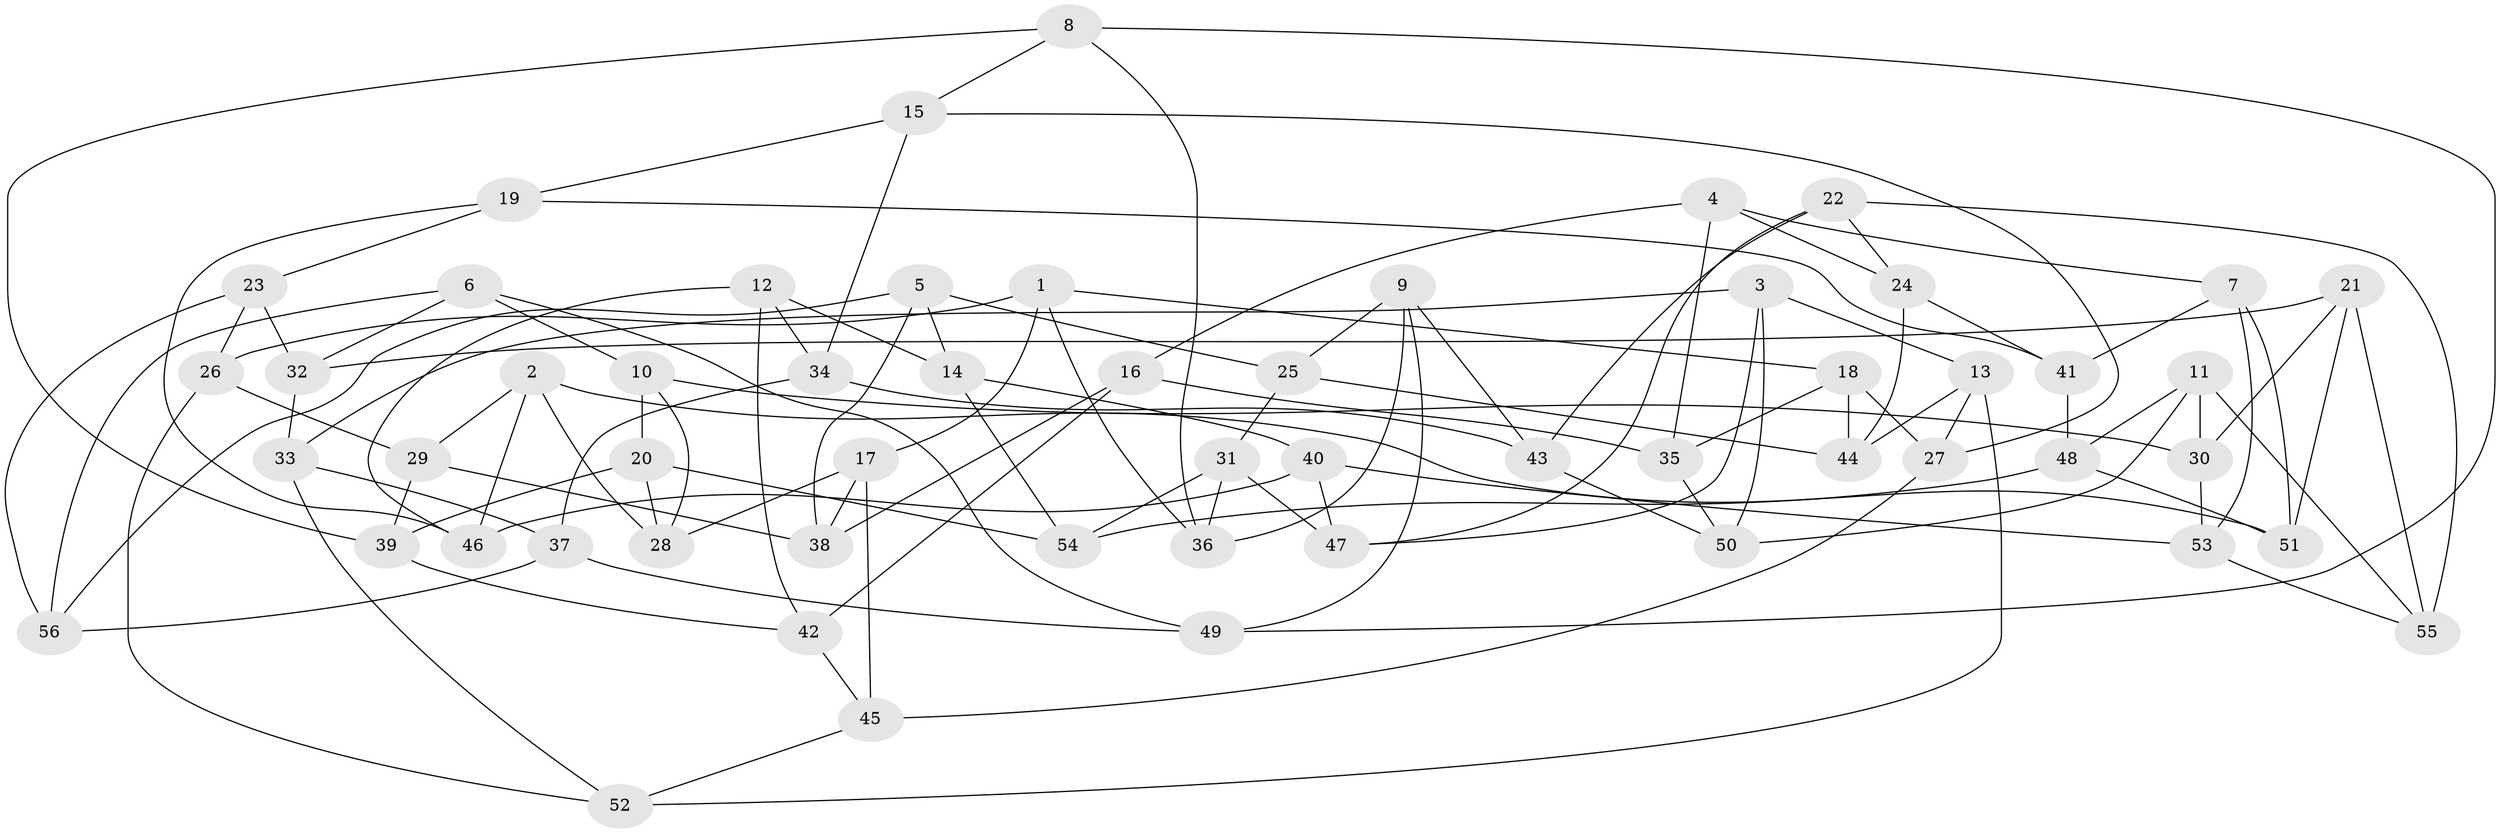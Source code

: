 // coarse degree distribution, {4: 0.30434782608695654, 6: 0.2608695652173913, 5: 0.21739130434782608, 7: 0.21739130434782608}
// Generated by graph-tools (version 1.1) at 2025/38/03/04/25 23:38:06]
// undirected, 56 vertices, 112 edges
graph export_dot {
  node [color=gray90,style=filled];
  1;
  2;
  3;
  4;
  5;
  6;
  7;
  8;
  9;
  10;
  11;
  12;
  13;
  14;
  15;
  16;
  17;
  18;
  19;
  20;
  21;
  22;
  23;
  24;
  25;
  26;
  27;
  28;
  29;
  30;
  31;
  32;
  33;
  34;
  35;
  36;
  37;
  38;
  39;
  40;
  41;
  42;
  43;
  44;
  45;
  46;
  47;
  48;
  49;
  50;
  51;
  52;
  53;
  54;
  55;
  56;
  1 -- 36;
  1 -- 18;
  1 -- 17;
  1 -- 26;
  2 -- 28;
  2 -- 29;
  2 -- 51;
  2 -- 46;
  3 -- 50;
  3 -- 13;
  3 -- 33;
  3 -- 47;
  4 -- 16;
  4 -- 24;
  4 -- 7;
  4 -- 35;
  5 -- 14;
  5 -- 38;
  5 -- 56;
  5 -- 25;
  6 -- 56;
  6 -- 49;
  6 -- 32;
  6 -- 10;
  7 -- 53;
  7 -- 51;
  7 -- 41;
  8 -- 49;
  8 -- 15;
  8 -- 39;
  8 -- 36;
  9 -- 49;
  9 -- 43;
  9 -- 36;
  9 -- 25;
  10 -- 30;
  10 -- 28;
  10 -- 20;
  11 -- 55;
  11 -- 48;
  11 -- 30;
  11 -- 50;
  12 -- 42;
  12 -- 46;
  12 -- 34;
  12 -- 14;
  13 -- 27;
  13 -- 52;
  13 -- 44;
  14 -- 54;
  14 -- 40;
  15 -- 27;
  15 -- 19;
  15 -- 34;
  16 -- 42;
  16 -- 38;
  16 -- 35;
  17 -- 45;
  17 -- 28;
  17 -- 38;
  18 -- 35;
  18 -- 27;
  18 -- 44;
  19 -- 41;
  19 -- 23;
  19 -- 46;
  20 -- 28;
  20 -- 39;
  20 -- 54;
  21 -- 30;
  21 -- 32;
  21 -- 51;
  21 -- 55;
  22 -- 24;
  22 -- 47;
  22 -- 43;
  22 -- 55;
  23 -- 26;
  23 -- 56;
  23 -- 32;
  24 -- 41;
  24 -- 44;
  25 -- 31;
  25 -- 44;
  26 -- 52;
  26 -- 29;
  27 -- 45;
  29 -- 38;
  29 -- 39;
  30 -- 53;
  31 -- 54;
  31 -- 47;
  31 -- 36;
  32 -- 33;
  33 -- 37;
  33 -- 52;
  34 -- 43;
  34 -- 37;
  35 -- 50;
  37 -- 49;
  37 -- 56;
  39 -- 42;
  40 -- 46;
  40 -- 53;
  40 -- 47;
  41 -- 48;
  42 -- 45;
  43 -- 50;
  45 -- 52;
  48 -- 51;
  48 -- 54;
  53 -- 55;
}
